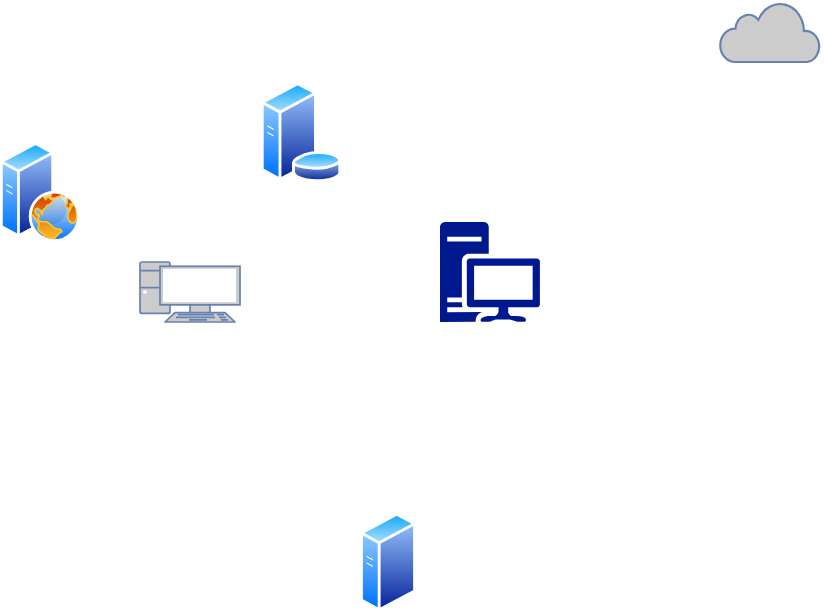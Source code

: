 <mxfile version="14.0.3" type="github">
  <diagram id="j75nfmK6J37ABNzmhTS_" name="Page-1">
    <mxGraphModel dx="1422" dy="794" grid="1" gridSize="10" guides="1" tooltips="1" connect="1" arrows="1" fold="1" page="1" pageScale="1" pageWidth="827" pageHeight="1169" math="0" shadow="0">
      <root>
        <mxCell id="0" />
        <mxCell id="1" parent="0" />
        <mxCell id="qlOuIvPT4pSOrEptGePD-4" value="" style="html=1;outlineConnect=0;fillColor=#CCCCCC;strokeColor=#6881B3;gradientColor=none;gradientDirection=north;strokeWidth=2;shape=mxgraph.networks.cloud;fontColor=#ffffff;" vertex="1" parent="1">
          <mxGeometry x="440" y="40" width="50" height="30" as="geometry" />
        </mxCell>
        <mxCell id="qlOuIvPT4pSOrEptGePD-7" value="" style="fontColor=#0066CC;verticalAlign=top;verticalLabelPosition=bottom;labelPosition=center;align=center;html=1;outlineConnect=0;fillColor=#CCCCCC;strokeColor=#6881B3;gradientColor=none;gradientDirection=north;strokeWidth=2;shape=mxgraph.networks.pc;" vertex="1" parent="1">
          <mxGeometry x="150" y="170" width="50" height="30" as="geometry" />
        </mxCell>
        <mxCell id="qlOuIvPT4pSOrEptGePD-8" value="" style="aspect=fixed;pointerEvents=1;shadow=0;dashed=0;html=1;strokeColor=none;labelPosition=center;verticalLabelPosition=bottom;verticalAlign=top;align=center;fillColor=#00188D;shape=mxgraph.mscae.enterprise.workstation_client" vertex="1" parent="1">
          <mxGeometry x="300" y="150" width="50" height="50" as="geometry" />
        </mxCell>
        <mxCell id="qlOuIvPT4pSOrEptGePD-10" value="" style="aspect=fixed;perimeter=ellipsePerimeter;html=1;align=center;shadow=0;dashed=0;spacingTop=3;image;image=img/lib/active_directory/web_server.svg;" vertex="1" parent="1">
          <mxGeometry x="80" y="110" width="40" height="50" as="geometry" />
        </mxCell>
        <mxCell id="qlOuIvPT4pSOrEptGePD-11" value="" style="aspect=fixed;perimeter=ellipsePerimeter;html=1;align=center;shadow=0;dashed=0;spacingTop=3;image;image=img/lib/active_directory/database_server.svg;" vertex="1" parent="1">
          <mxGeometry x="210" y="80" width="41" height="50" as="geometry" />
        </mxCell>
        <mxCell id="qlOuIvPT4pSOrEptGePD-12" value="" style="aspect=fixed;perimeter=ellipsePerimeter;html=1;align=center;shadow=0;dashed=0;spacingTop=3;image;image=img/lib/active_directory/generic_server.svg;" vertex="1" parent="1">
          <mxGeometry x="260" y="295" width="28.0" height="50" as="geometry" />
        </mxCell>
      </root>
    </mxGraphModel>
  </diagram>
</mxfile>
